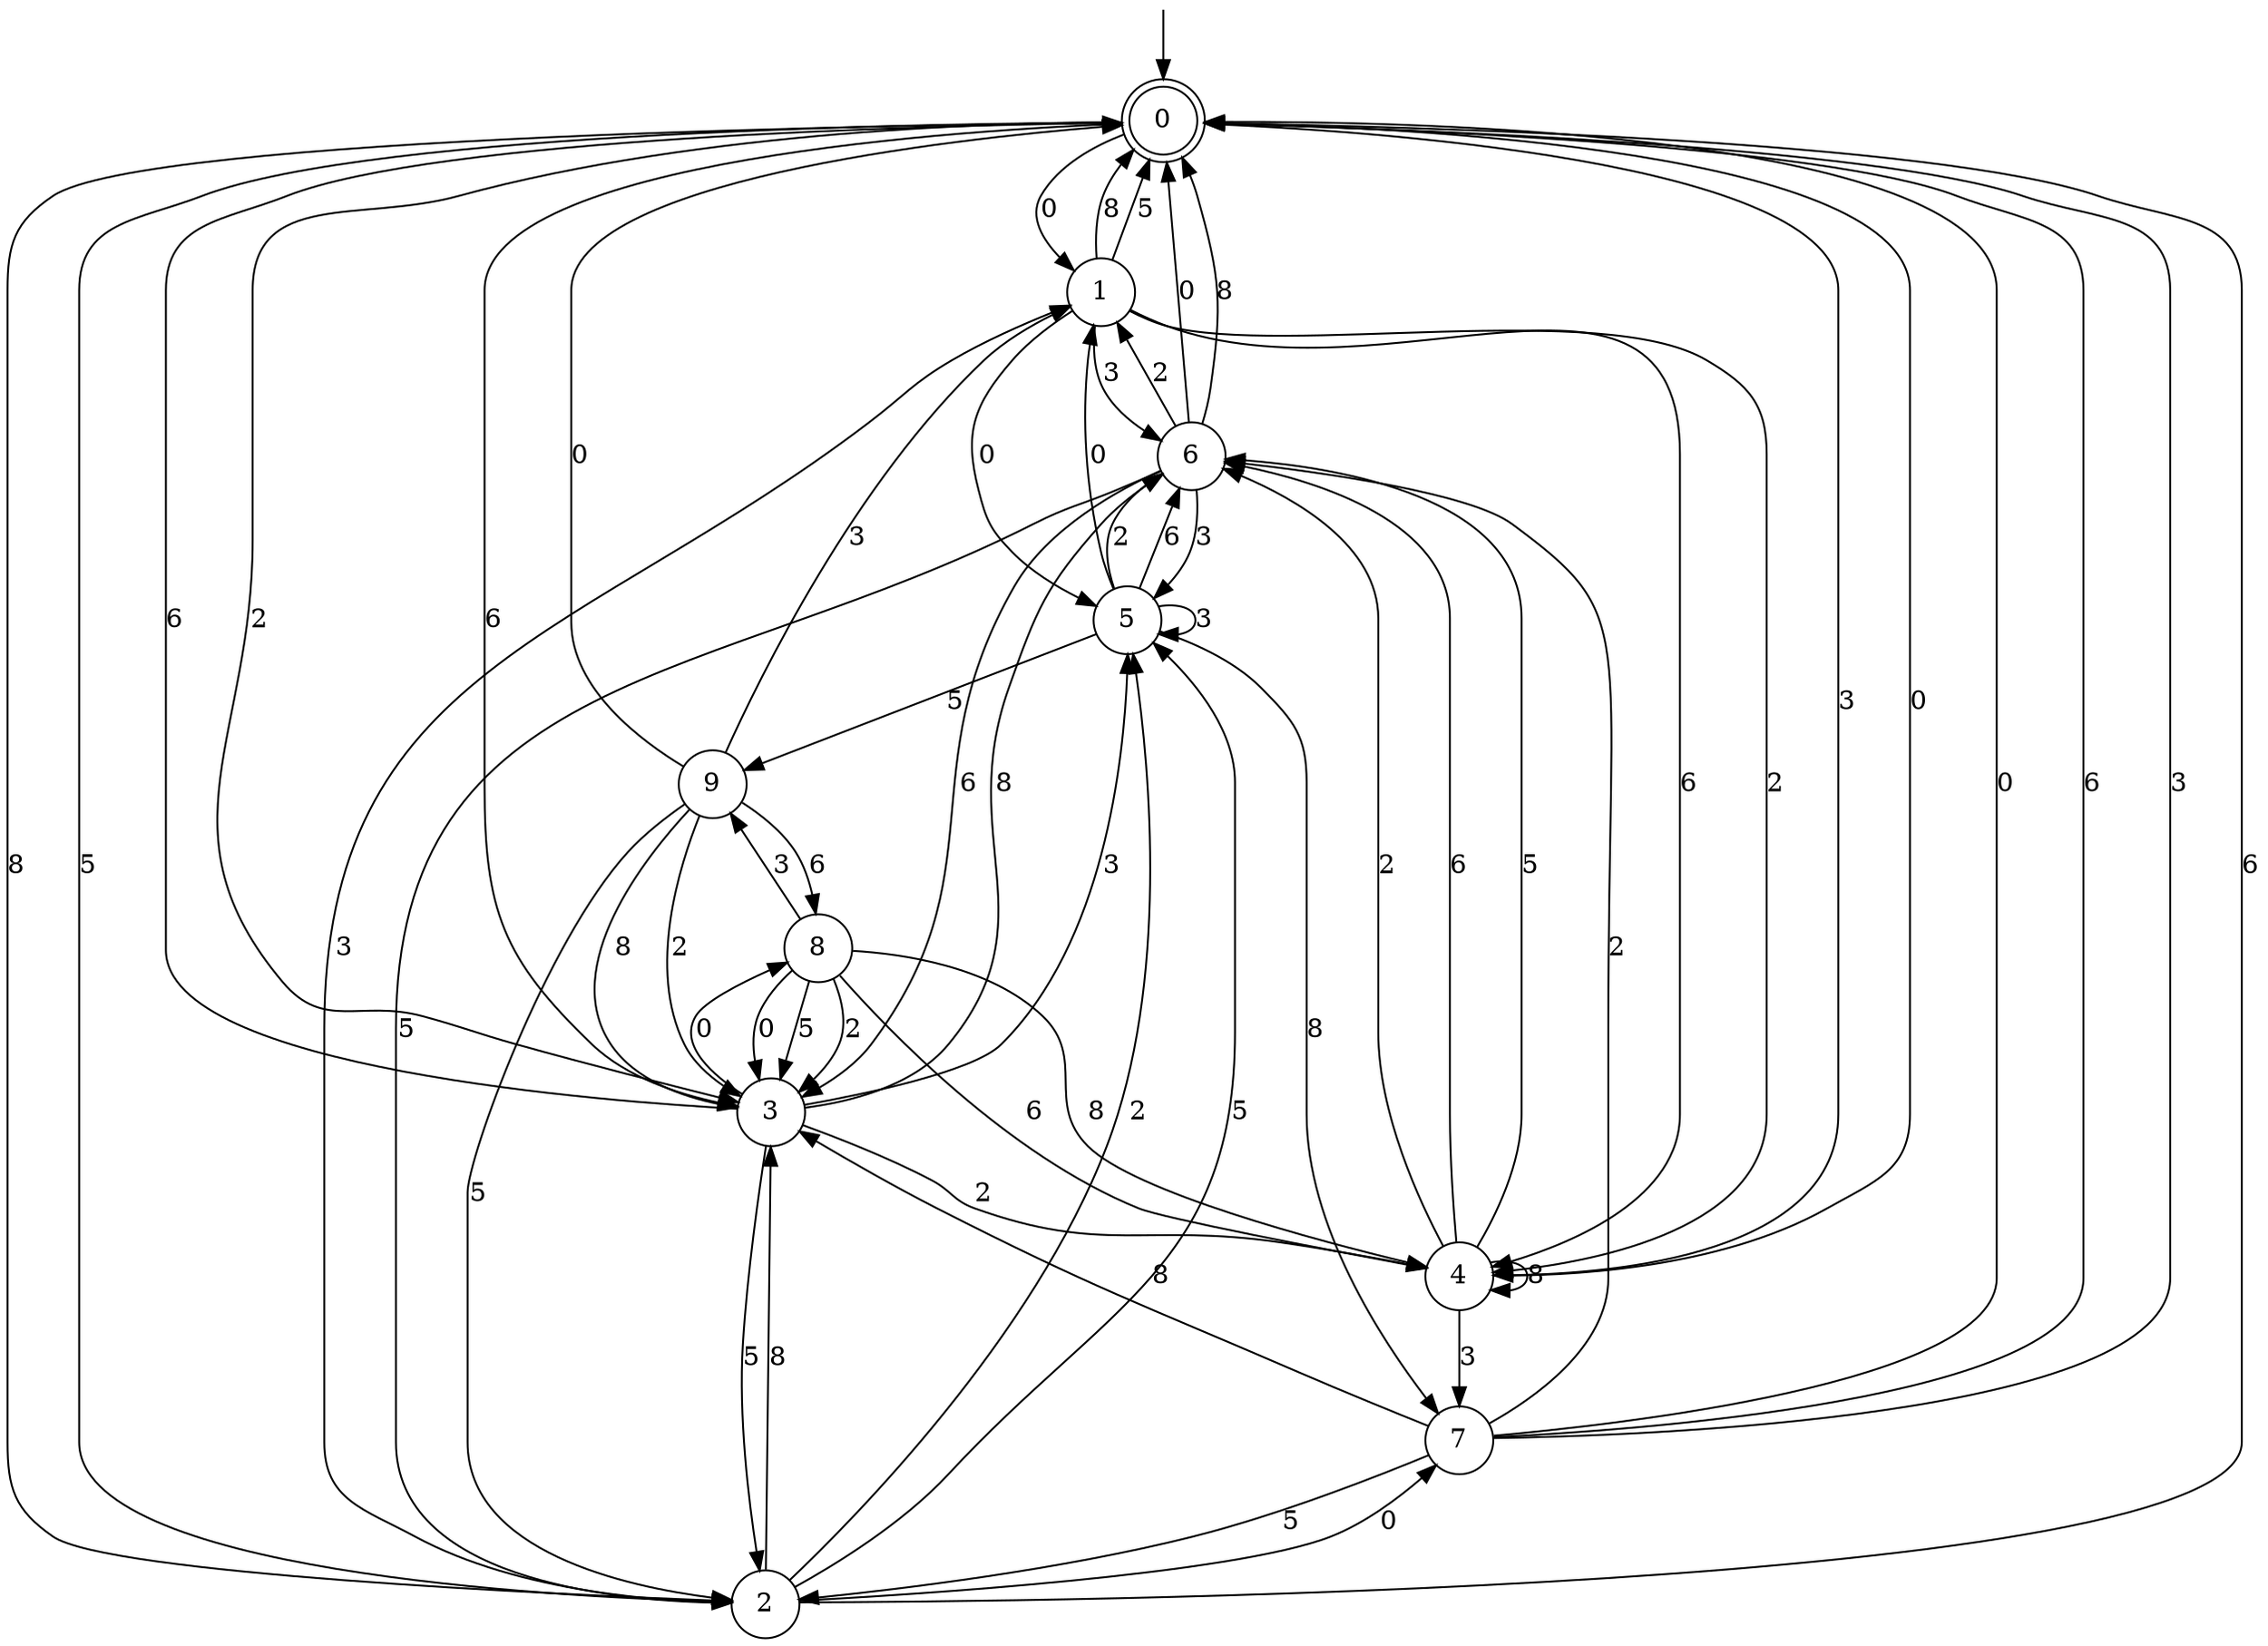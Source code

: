 digraph g {

	s0 [shape="doublecircle" label="0"];
	s1 [shape="circle" label="1"];
	s2 [shape="circle" label="2"];
	s3 [shape="circle" label="3"];
	s4 [shape="circle" label="4"];
	s5 [shape="circle" label="5"];
	s6 [shape="circle" label="6"];
	s7 [shape="circle" label="7"];
	s8 [shape="circle" label="8"];
	s9 [shape="circle" label="9"];
	s0 -> s1 [label="0"];
	s0 -> s2 [label="8"];
	s0 -> s3 [label="2"];
	s0 -> s3 [label="6"];
	s0 -> s4 [label="3"];
	s0 -> s2 [label="5"];
	s1 -> s5 [label="0"];
	s1 -> s0 [label="8"];
	s1 -> s4 [label="2"];
	s1 -> s4 [label="6"];
	s1 -> s6 [label="3"];
	s1 -> s0 [label="5"];
	s2 -> s7 [label="0"];
	s2 -> s3 [label="8"];
	s2 -> s5 [label="2"];
	s2 -> s0 [label="6"];
	s2 -> s1 [label="3"];
	s2 -> s5 [label="5"];
	s3 -> s8 [label="0"];
	s3 -> s6 [label="8"];
	s3 -> s4 [label="2"];
	s3 -> s0 [label="6"];
	s3 -> s5 [label="3"];
	s3 -> s2 [label="5"];
	s4 -> s0 [label="0"];
	s4 -> s4 [label="8"];
	s4 -> s6 [label="2"];
	s4 -> s6 [label="6"];
	s4 -> s7 [label="3"];
	s4 -> s6 [label="5"];
	s5 -> s1 [label="0"];
	s5 -> s7 [label="8"];
	s5 -> s6 [label="2"];
	s5 -> s6 [label="6"];
	s5 -> s5 [label="3"];
	s5 -> s9 [label="5"];
	s6 -> s0 [label="0"];
	s6 -> s0 [label="8"];
	s6 -> s1 [label="2"];
	s6 -> s3 [label="6"];
	s6 -> s5 [label="3"];
	s6 -> s2 [label="5"];
	s7 -> s0 [label="0"];
	s7 -> s3 [label="8"];
	s7 -> s6 [label="2"];
	s7 -> s0 [label="6"];
	s7 -> s0 [label="3"];
	s7 -> s2 [label="5"];
	s8 -> s3 [label="0"];
	s8 -> s4 [label="8"];
	s8 -> s3 [label="2"];
	s8 -> s4 [label="6"];
	s8 -> s9 [label="3"];
	s8 -> s3 [label="5"];
	s9 -> s0 [label="0"];
	s9 -> s3 [label="8"];
	s9 -> s3 [label="2"];
	s9 -> s8 [label="6"];
	s9 -> s1 [label="3"];
	s9 -> s2 [label="5"];

__start0 [label="" shape="none" width="0" height="0"];
__start0 -> s0;

}
